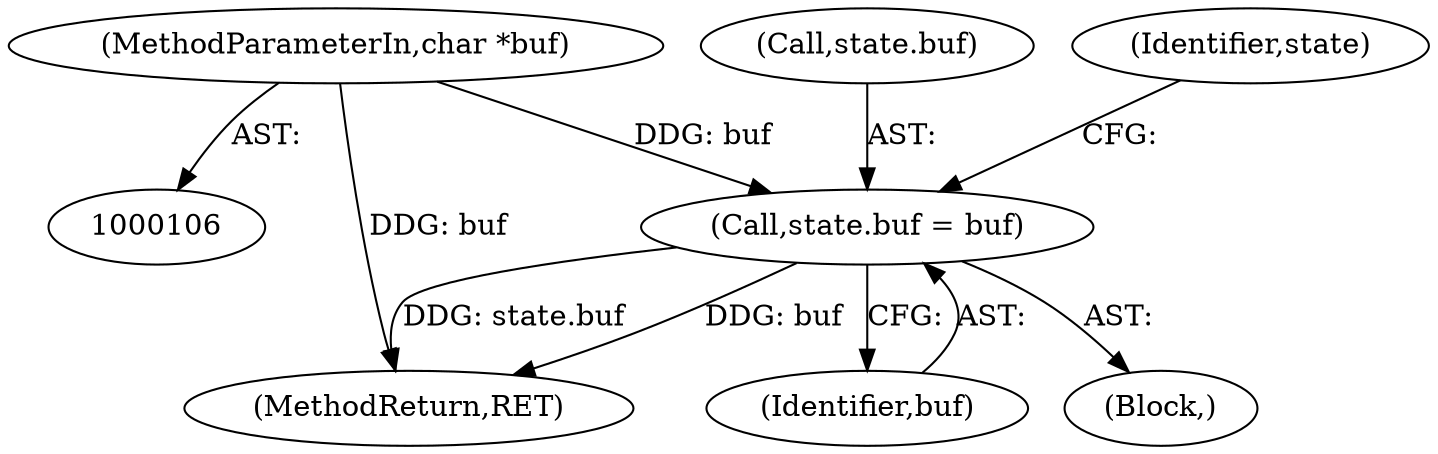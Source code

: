 digraph "0_postgres_31400a673325147e1205326008e32135a78b4d8a_11@pointer" {
"1000107" [label="(MethodParameterIn,char *buf)"];
"1000121" [label="(Call,state.buf = buf)"];
"1000347" [label="(MethodReturn,RET)"];
"1000125" [label="(Identifier,buf)"];
"1000122" [label="(Call,state.buf)"];
"1000108" [label="(Block,)"];
"1000107" [label="(MethodParameterIn,char *buf)"];
"1000128" [label="(Identifier,state)"];
"1000121" [label="(Call,state.buf = buf)"];
"1000107" -> "1000106"  [label="AST: "];
"1000107" -> "1000347"  [label="DDG: buf"];
"1000107" -> "1000121"  [label="DDG: buf"];
"1000121" -> "1000108"  [label="AST: "];
"1000121" -> "1000125"  [label="CFG: "];
"1000122" -> "1000121"  [label="AST: "];
"1000125" -> "1000121"  [label="AST: "];
"1000128" -> "1000121"  [label="CFG: "];
"1000121" -> "1000347"  [label="DDG: buf"];
"1000121" -> "1000347"  [label="DDG: state.buf"];
}
